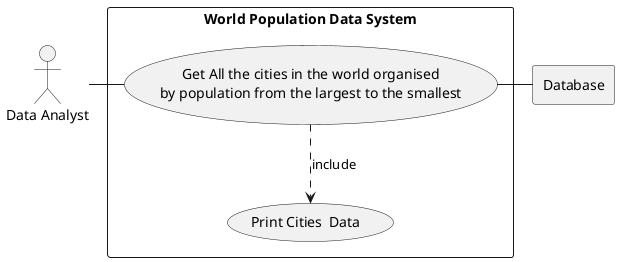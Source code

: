@startuml

actor DA as "Data Analyst"

rectangle Database

rectangle "World Population Data System" {
    usecase UC1 as "Get All the cities in the world organised
    by population from the largest to the smallest
"

    usecase UCa as "Print Cities  Data "

    DA - UC1
    UC1 ..> UCa : include
    UC1 - Database
}
@enduml